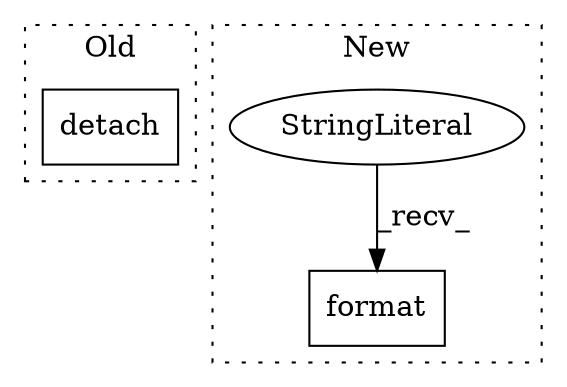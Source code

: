 digraph G {
subgraph cluster0 {
1 [label="detach" a="32" s="2242" l="8" shape="box"];
label = "Old";
style="dotted";
}
subgraph cluster1 {
2 [label="format" a="32" s="2877,2895" l="7,1" shape="box"];
3 [label="StringLiteral" a="45" s="2850" l="26" shape="ellipse"];
label = "New";
style="dotted";
}
3 -> 2 [label="_recv_"];
}